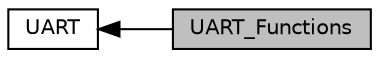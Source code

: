digraph "UART_Functions"
{
  edge [fontname="Helvetica",fontsize="10",labelfontname="Helvetica",labelfontsize="10"];
  node [fontname="Helvetica",fontsize="10",shape=record];
  rankdir=LR;
  Node0 [label="UART_Functions",height=0.2,width=0.4,color="black", fillcolor="grey75", style="filled", fontcolor="black"];
  Node1 [label="UART",height=0.2,width=0.4,color="black", fillcolor="white", style="filled",URL="$group___u_a_r_t.html"];
  Node1->Node0 [shape=plaintext, dir="back", style="solid"];
}
